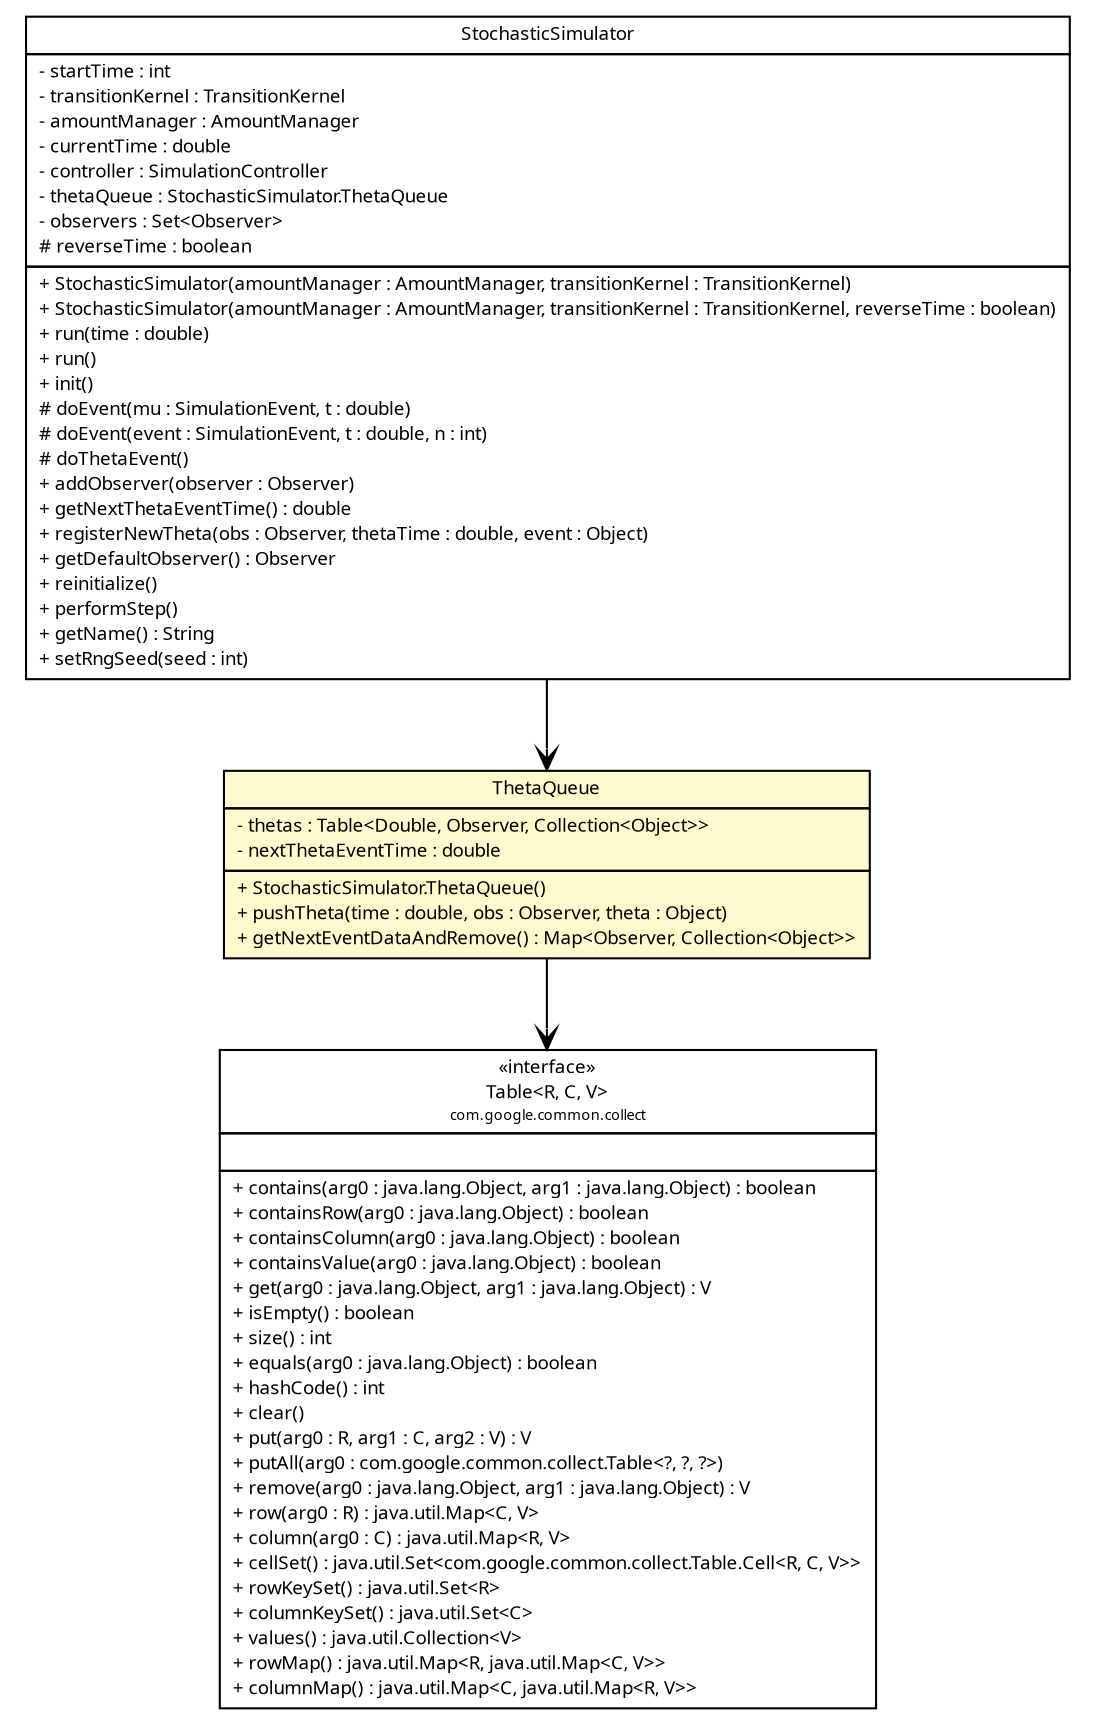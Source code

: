 #!/usr/local/bin/dot
#
# Class diagram 
# Generated by UMLGraph version R5_6 (http://www.umlgraph.org/)
#

digraph G {
	edge [fontname="Trebuchet MS",fontsize=10,labelfontname="Trebuchet MS",labelfontsize=10];
	node [fontname="Trebuchet MS",fontsize=10,shape=plaintext];
	nodesep=0.25;
	ranksep=0.5;
	// broadwick.stochastic.StochasticSimulator
	c19970 [label=<<table title="broadwick.stochastic.StochasticSimulator" border="0" cellborder="1" cellspacing="0" cellpadding="2" port="p" href="./StochasticSimulator.html">
		<tr><td><table border="0" cellspacing="0" cellpadding="1">
<tr><td align="center" balign="center"><font face="Trebuchet MS"> StochasticSimulator </font></td></tr>
		</table></td></tr>
		<tr><td><table border="0" cellspacing="0" cellpadding="1">
<tr><td align="left" balign="left"> - startTime : int </td></tr>
<tr><td align="left" balign="left"> - transitionKernel : TransitionKernel </td></tr>
<tr><td align="left" balign="left"> - amountManager : AmountManager </td></tr>
<tr><td align="left" balign="left"> - currentTime : double </td></tr>
<tr><td align="left" balign="left"> - controller : SimulationController </td></tr>
<tr><td align="left" balign="left"> - thetaQueue : StochasticSimulator.ThetaQueue </td></tr>
<tr><td align="left" balign="left"> - observers : Set&lt;Observer&gt; </td></tr>
<tr><td align="left" balign="left"> # reverseTime : boolean </td></tr>
		</table></td></tr>
		<tr><td><table border="0" cellspacing="0" cellpadding="1">
<tr><td align="left" balign="left"> + StochasticSimulator(amountManager : AmountManager, transitionKernel : TransitionKernel) </td></tr>
<tr><td align="left" balign="left"> + StochasticSimulator(amountManager : AmountManager, transitionKernel : TransitionKernel, reverseTime : boolean) </td></tr>
<tr><td align="left" balign="left"> + run(time : double) </td></tr>
<tr><td align="left" balign="left"> + run() </td></tr>
<tr><td align="left" balign="left"> + init() </td></tr>
<tr><td align="left" balign="left"> # doEvent(mu : SimulationEvent, t : double) </td></tr>
<tr><td align="left" balign="left"> # doEvent(event : SimulationEvent, t : double, n : int) </td></tr>
<tr><td align="left" balign="left"> # doThetaEvent() </td></tr>
<tr><td align="left" balign="left"> + addObserver(observer : Observer) </td></tr>
<tr><td align="left" balign="left"> + getNextThetaEventTime() : double </td></tr>
<tr><td align="left" balign="left"> + registerNewTheta(obs : Observer, thetaTime : double, event : Object) </td></tr>
<tr><td align="left" balign="left"> + getDefaultObserver() : Observer </td></tr>
<tr><td align="left" balign="left"><font face="Trebuchet MS" point-size="9.0"> + reinitialize() </font></td></tr>
<tr><td align="left" balign="left"><font face="Trebuchet MS" point-size="9.0"> + performStep() </font></td></tr>
<tr><td align="left" balign="left"><font face="Trebuchet MS" point-size="9.0"> + getName() : String </font></td></tr>
<tr><td align="left" balign="left"><font face="Trebuchet MS" point-size="9.0"> + setRngSeed(seed : int) </font></td></tr>
		</table></td></tr>
		</table>>, URL="./StochasticSimulator.html", fontname="Trebuchet MS", fontcolor="black", fontsize=9.0];
	// broadwick.stochastic.StochasticSimulator.ThetaQueue
	c19971 [label=<<table title="broadwick.stochastic.StochasticSimulator.ThetaQueue" border="0" cellborder="1" cellspacing="0" cellpadding="2" port="p" bgcolor="lemonChiffon" href="./StochasticSimulator.ThetaQueue.html">
		<tr><td><table border="0" cellspacing="0" cellpadding="1">
<tr><td align="center" balign="center"><font face="Trebuchet MS"> ThetaQueue </font></td></tr>
		</table></td></tr>
		<tr><td><table border="0" cellspacing="0" cellpadding="1">
<tr><td align="left" balign="left"> - thetas : Table&lt;Double, Observer, Collection&lt;Object&gt;&gt; </td></tr>
<tr><td align="left" balign="left"> - nextThetaEventTime : double </td></tr>
		</table></td></tr>
		<tr><td><table border="0" cellspacing="0" cellpadding="1">
<tr><td align="left" balign="left"> + StochasticSimulator.ThetaQueue() </td></tr>
<tr><td align="left" balign="left"> + pushTheta(time : double, obs : Observer, theta : Object) </td></tr>
<tr><td align="left" balign="left"> + getNextEventDataAndRemove() : Map&lt;Observer, Collection&lt;Object&gt;&gt; </td></tr>
		</table></td></tr>
		</table>>, URL="./StochasticSimulator.ThetaQueue.html", fontname="Trebuchet MS", fontcolor="black", fontsize=9.0];
	// broadwick.stochastic.StochasticSimulator NAVASSOC broadwick.stochastic.StochasticSimulator.ThetaQueue
	c19970:p -> c19971:p [taillabel="", label="", headlabel="", fontname="Trebuchet MS", fontcolor="black", fontsize=10.0, color="black", arrowhead=open];
	// broadwick.stochastic.StochasticSimulator.ThetaQueue NAVASSOC com.google.common.collect.Table<R, C, V>
	c19971:p -> c20008:p [taillabel="", label="", headlabel="", fontname="Trebuchet MS", fontcolor="black", fontsize=10.0, color="black", arrowhead=open];
	// com.google.common.collect.Table<R, C, V>
	c20008 [label=<<table title="com.google.common.collect.Table" border="0" cellborder="1" cellspacing="0" cellpadding="2" port="p" href="http://java.sun.com/j2se/1.4.2/docs/api/com/google/common/collect/Table.html">
		<tr><td><table border="0" cellspacing="0" cellpadding="1">
<tr><td align="center" balign="center"> &#171;interface&#187; </td></tr>
<tr><td align="center" balign="center"><font face="Trebuchet MS"> Table&lt;R, C, V&gt; </font></td></tr>
<tr><td align="center" balign="center"><font face="Trebuchet MS" point-size="7.0"> com.google.common.collect </font></td></tr>
		</table></td></tr>
		<tr><td><table border="0" cellspacing="0" cellpadding="1">
<tr><td align="left" balign="left">  </td></tr>
		</table></td></tr>
		<tr><td><table border="0" cellspacing="0" cellpadding="1">
<tr><td align="left" balign="left"> + contains(arg0 : java.lang.Object, arg1 : java.lang.Object) : boolean </td></tr>
<tr><td align="left" balign="left"> + containsRow(arg0 : java.lang.Object) : boolean </td></tr>
<tr><td align="left" balign="left"> + containsColumn(arg0 : java.lang.Object) : boolean </td></tr>
<tr><td align="left" balign="left"> + containsValue(arg0 : java.lang.Object) : boolean </td></tr>
<tr><td align="left" balign="left"> + get(arg0 : java.lang.Object, arg1 : java.lang.Object) : V </td></tr>
<tr><td align="left" balign="left"> + isEmpty() : boolean </td></tr>
<tr><td align="left" balign="left"> + size() : int </td></tr>
<tr><td align="left" balign="left"> + equals(arg0 : java.lang.Object) : boolean </td></tr>
<tr><td align="left" balign="left"> + hashCode() : int </td></tr>
<tr><td align="left" balign="left"> + clear() </td></tr>
<tr><td align="left" balign="left"> + put(arg0 : R, arg1 : C, arg2 : V) : V </td></tr>
<tr><td align="left" balign="left"> + putAll(arg0 : com.google.common.collect.Table&lt;?, ?, ?&gt;) </td></tr>
<tr><td align="left" balign="left"> + remove(arg0 : java.lang.Object, arg1 : java.lang.Object) : V </td></tr>
<tr><td align="left" balign="left"> + row(arg0 : R) : java.util.Map&lt;C, V&gt; </td></tr>
<tr><td align="left" balign="left"> + column(arg0 : C) : java.util.Map&lt;R, V&gt; </td></tr>
<tr><td align="left" balign="left"> + cellSet() : java.util.Set&lt;com.google.common.collect.Table.Cell&lt;R, C, V&gt;&gt; </td></tr>
<tr><td align="left" balign="left"> + rowKeySet() : java.util.Set&lt;R&gt; </td></tr>
<tr><td align="left" balign="left"> + columnKeySet() : java.util.Set&lt;C&gt; </td></tr>
<tr><td align="left" balign="left"> + values() : java.util.Collection&lt;V&gt; </td></tr>
<tr><td align="left" balign="left"> + rowMap() : java.util.Map&lt;R, java.util.Map&lt;C, V&gt;&gt; </td></tr>
<tr><td align="left" balign="left"> + columnMap() : java.util.Map&lt;C, java.util.Map&lt;R, V&gt;&gt; </td></tr>
		</table></td></tr>
		</table>>, URL="http://java.sun.com/j2se/1.4.2/docs/api/com/google/common/collect/Table.html", fontname="Trebuchet MS", fontcolor="black", fontsize=9.0];
}

